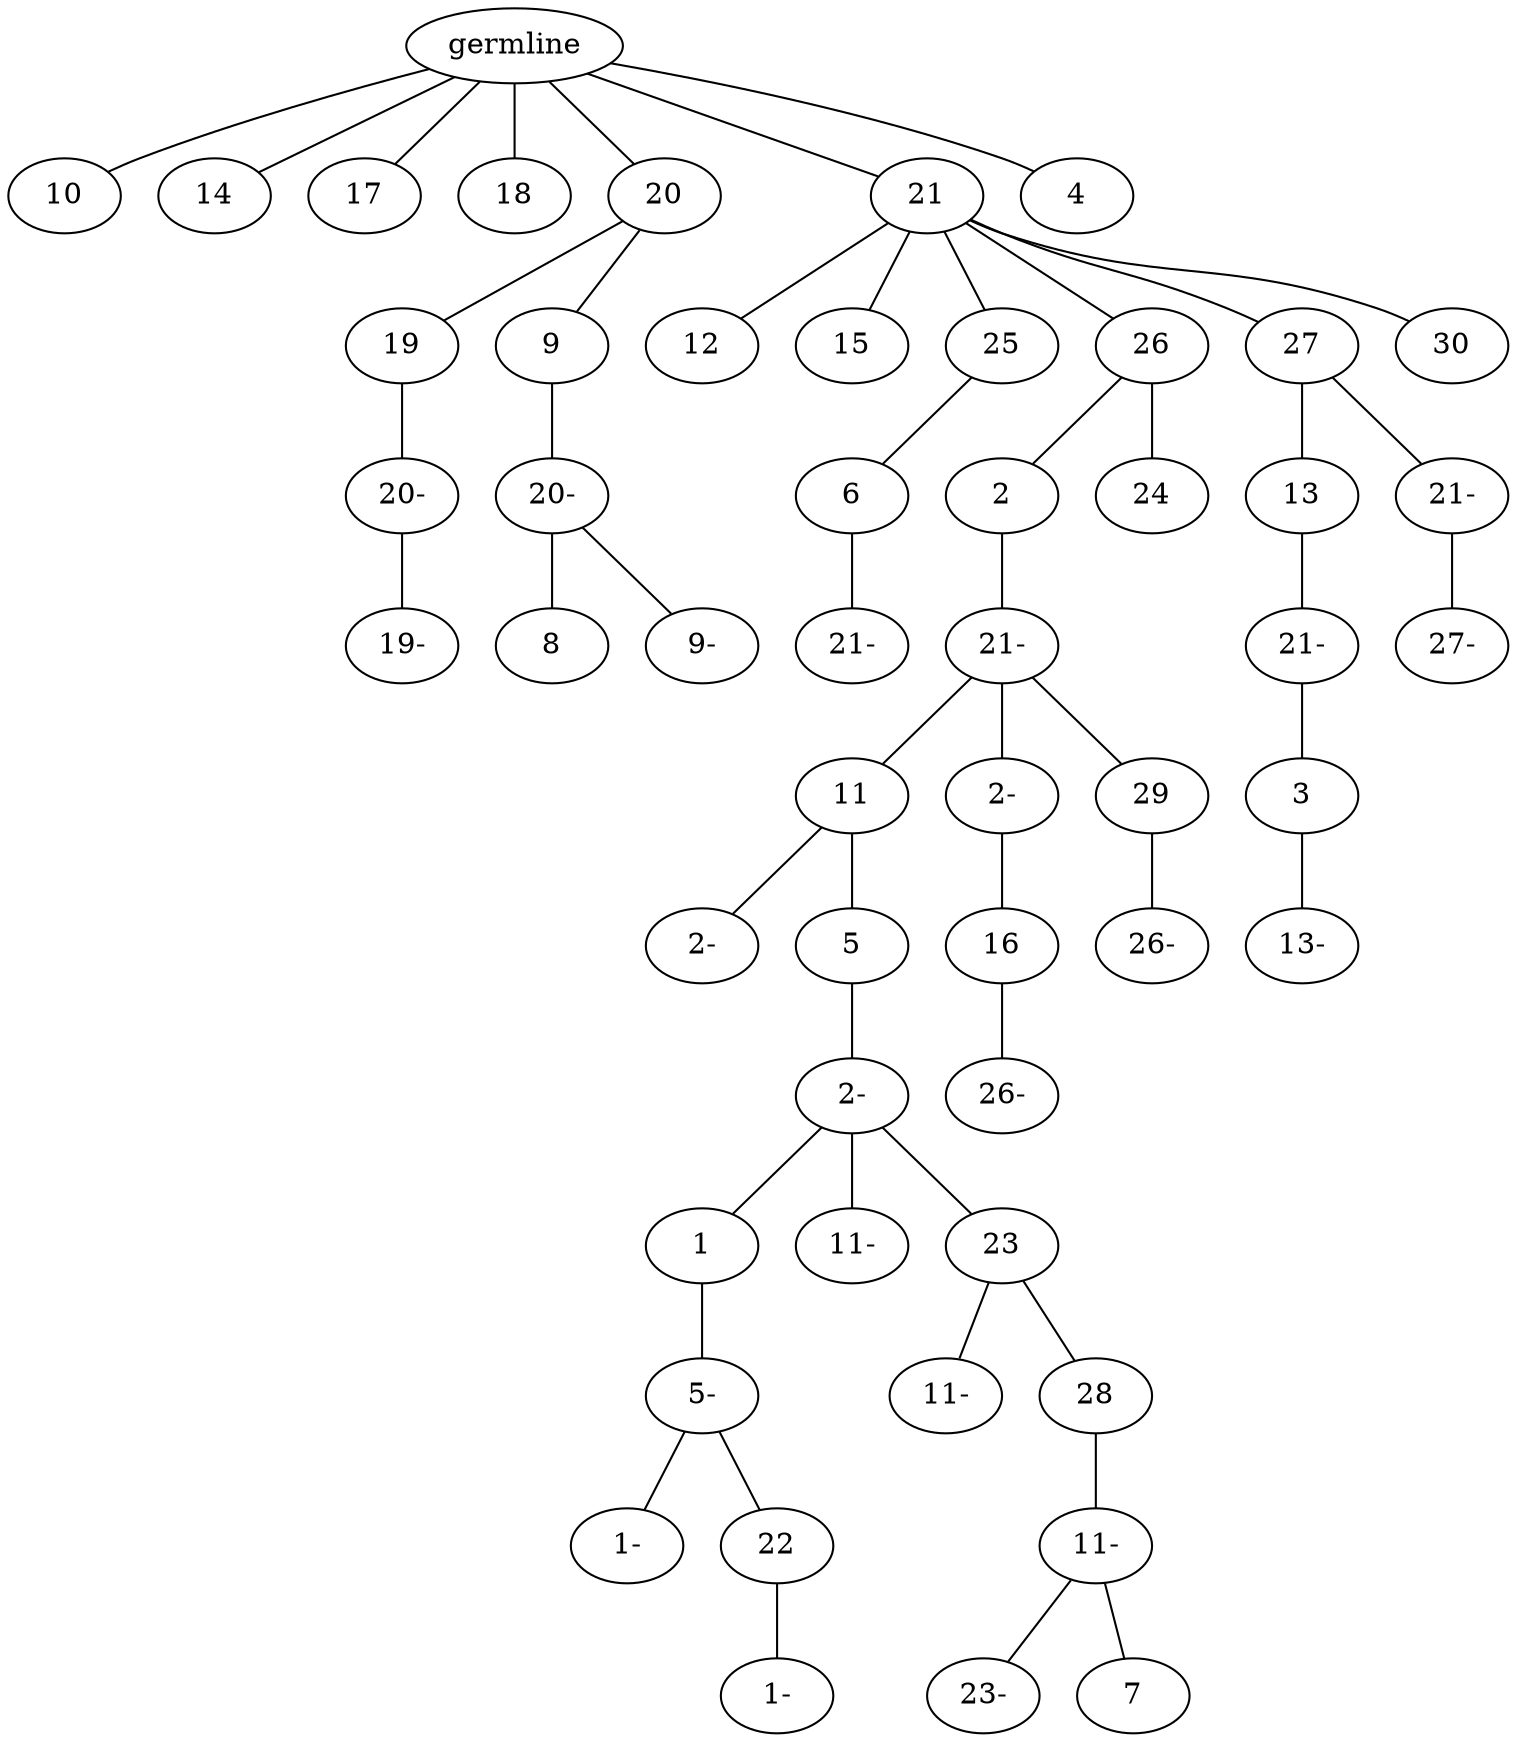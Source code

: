 graph tree {
    "140374872461568" [label="germline"];
    "140374872713152" [label="10"];
    "140374872634944" [label="14"];
    "140374872712432" [label="17"];
    "140374872528640" [label="18"];
    "140374872529216" [label="20"];
    "140374871559088" [label="19"];
    "140374872597792" [label="20-"];
    "140374872599808" [label="19-"];
    "140374871559280" [label="9"];
    "140374872597888" [label="20-"];
    "140374872598752" [label="8"];
    "140374872598560" [label="9-"];
    "140374871558176" [label="21"];
    "140374872599280" [label="12"];
    "140374872596976" [label="15"];
    "140374872600192" [label="25"];
    "140374872912944" [label="6"];
    "140374872087136" [label="21-"];
    "140374872597744" [label="26"];
    "140374872914672" [label="2"];
    "140374872912128" [label="21-"];
    "140374872912368" [label="11"];
    "140374872913328" [label="2-"];
    "140374873116432" [label="5"];
    "140374873113168" [label="2-"];
    "140374873116000" [label="1"];
    "140374873114368" [label="5-"];
    "140374872053456" [label="1-"];
    "140374872052064" [label="22"];
    "140374872784656" [label="1-"];
    "140374873114800" [label="11-"];
    "140374873116144" [label="23"];
    "140374872781392" [label="11-"];
    "140374872783456" [label="28"];
    "140374872780960" [label="11-"];
    "140374872783888" [label="23-"];
    "140374872783744" [label="7"];
    "140374872913136" [label="2-"];
    "140374873116480" [label="16"];
    "140374873113360" [label="26-"];
    "140374872914336" [label="29"];
    "140374873115184" [label="26-"];
    "140374872915488" [label="24"];
    "140374872644000" [label="27"];
    "140374872915056" [label="13"];
    "140374872914864" [label="21-"];
    "140374873113456" [label="3"];
    "140374872782064" [label="13-"];
    "140374872914816" [label="21-"];
    "140374873115952" [label="27-"];
    "140374872052976" [label="30"];
    "140374871560096" [label="4"];
    "140374872461568" -- "140374872713152";
    "140374872461568" -- "140374872634944";
    "140374872461568" -- "140374872712432";
    "140374872461568" -- "140374872528640";
    "140374872461568" -- "140374872529216";
    "140374872461568" -- "140374871558176";
    "140374872461568" -- "140374871560096";
    "140374872529216" -- "140374871559088";
    "140374872529216" -- "140374871559280";
    "140374871559088" -- "140374872597792";
    "140374872597792" -- "140374872599808";
    "140374871559280" -- "140374872597888";
    "140374872597888" -- "140374872598752";
    "140374872597888" -- "140374872598560";
    "140374871558176" -- "140374872599280";
    "140374871558176" -- "140374872596976";
    "140374871558176" -- "140374872600192";
    "140374871558176" -- "140374872597744";
    "140374871558176" -- "140374872644000";
    "140374871558176" -- "140374872052976";
    "140374872600192" -- "140374872912944";
    "140374872912944" -- "140374872087136";
    "140374872597744" -- "140374872914672";
    "140374872597744" -- "140374872915488";
    "140374872914672" -- "140374872912128";
    "140374872912128" -- "140374872912368";
    "140374872912128" -- "140374872913136";
    "140374872912128" -- "140374872914336";
    "140374872912368" -- "140374872913328";
    "140374872912368" -- "140374873116432";
    "140374873116432" -- "140374873113168";
    "140374873113168" -- "140374873116000";
    "140374873113168" -- "140374873114800";
    "140374873113168" -- "140374873116144";
    "140374873116000" -- "140374873114368";
    "140374873114368" -- "140374872053456";
    "140374873114368" -- "140374872052064";
    "140374872052064" -- "140374872784656";
    "140374873116144" -- "140374872781392";
    "140374873116144" -- "140374872783456";
    "140374872783456" -- "140374872780960";
    "140374872780960" -- "140374872783888";
    "140374872780960" -- "140374872783744";
    "140374872913136" -- "140374873116480";
    "140374873116480" -- "140374873113360";
    "140374872914336" -- "140374873115184";
    "140374872644000" -- "140374872915056";
    "140374872644000" -- "140374872914816";
    "140374872915056" -- "140374872914864";
    "140374872914864" -- "140374873113456";
    "140374873113456" -- "140374872782064";
    "140374872914816" -- "140374873115952";
}
